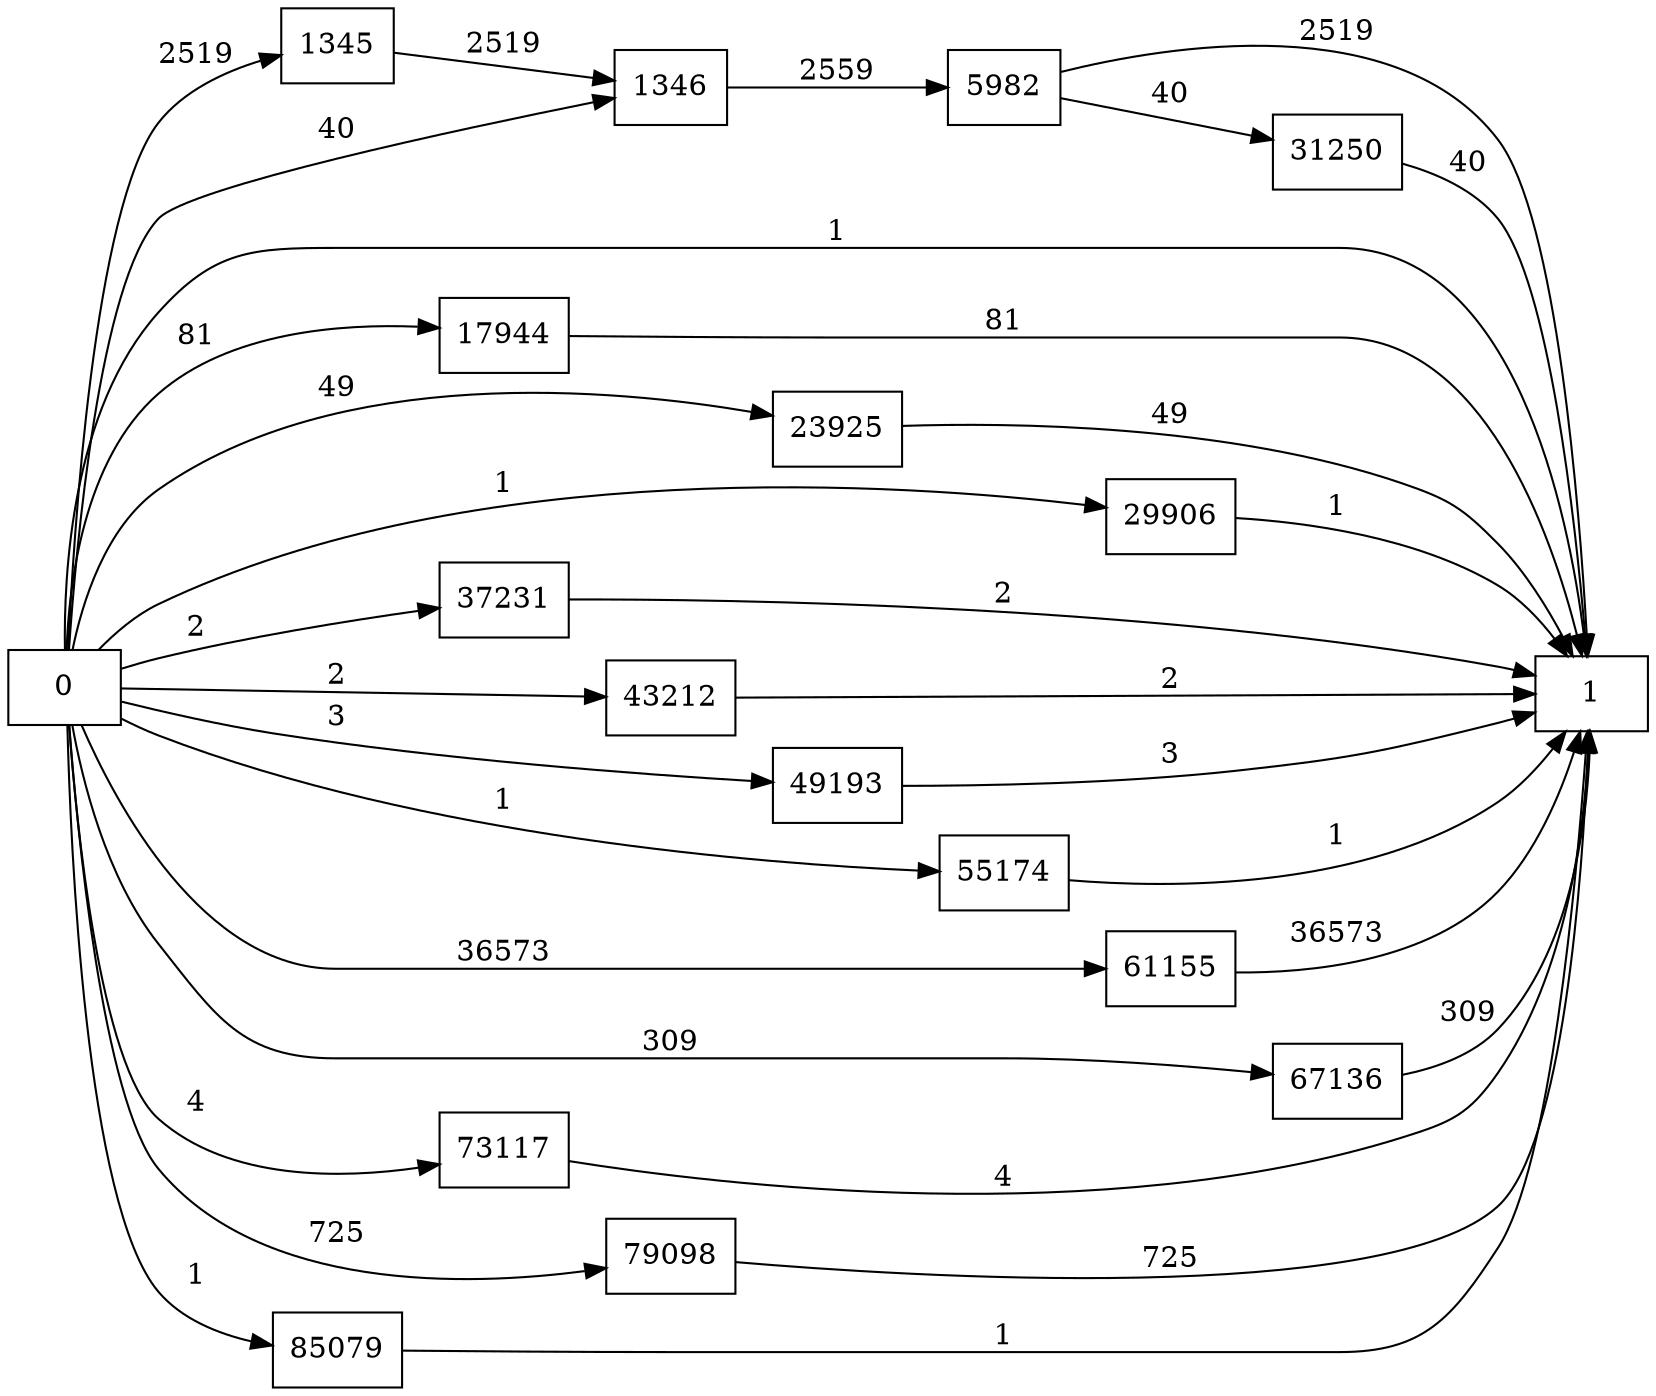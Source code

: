 digraph {
	graph [rankdir=LR]
	node [shape=rectangle]
	1345 -> 1346 [label=2519]
	1346 -> 5982 [label=2559]
	5982 -> 1 [label=2519]
	5982 -> 31250 [label=40]
	17944 -> 1 [label=81]
	23925 -> 1 [label=49]
	29906 -> 1 [label=1]
	31250 -> 1 [label=40]
	37231 -> 1 [label=2]
	43212 -> 1 [label=2]
	49193 -> 1 [label=3]
	55174 -> 1 [label=1]
	61155 -> 1 [label=36573]
	67136 -> 1 [label=309]
	73117 -> 1 [label=4]
	79098 -> 1 [label=725]
	85079 -> 1 [label=1]
	0 -> 1346 [label=40]
	0 -> 1345 [label=2519]
	0 -> 1 [label=1]
	0 -> 17944 [label=81]
	0 -> 23925 [label=49]
	0 -> 29906 [label=1]
	0 -> 37231 [label=2]
	0 -> 43212 [label=2]
	0 -> 49193 [label=3]
	0 -> 55174 [label=1]
	0 -> 61155 [label=36573]
	0 -> 67136 [label=309]
	0 -> 73117 [label=4]
	0 -> 79098 [label=725]
	0 -> 85079 [label=1]
}
